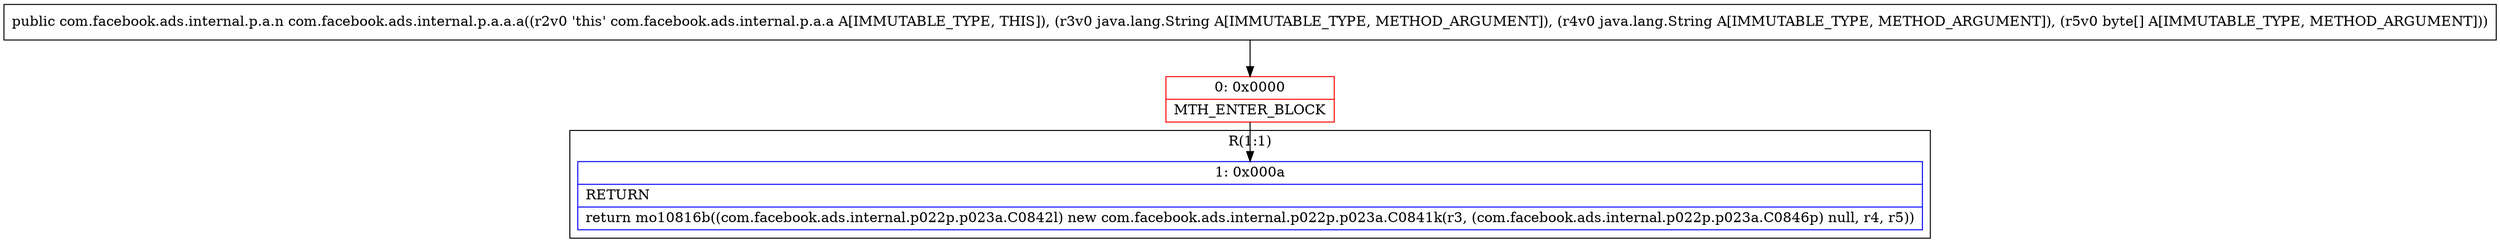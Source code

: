 digraph "CFG forcom.facebook.ads.internal.p.a.a.a(Ljava\/lang\/String;Ljava\/lang\/String;[B)Lcom\/facebook\/ads\/internal\/p\/a\/n;" {
subgraph cluster_Region_288579016 {
label = "R(1:1)";
node [shape=record,color=blue];
Node_1 [shape=record,label="{1\:\ 0x000a|RETURN\l|return mo10816b((com.facebook.ads.internal.p022p.p023a.C0842l) new com.facebook.ads.internal.p022p.p023a.C0841k(r3, (com.facebook.ads.internal.p022p.p023a.C0846p) null, r4, r5))\l}"];
}
Node_0 [shape=record,color=red,label="{0\:\ 0x0000|MTH_ENTER_BLOCK\l}"];
MethodNode[shape=record,label="{public com.facebook.ads.internal.p.a.n com.facebook.ads.internal.p.a.a.a((r2v0 'this' com.facebook.ads.internal.p.a.a A[IMMUTABLE_TYPE, THIS]), (r3v0 java.lang.String A[IMMUTABLE_TYPE, METHOD_ARGUMENT]), (r4v0 java.lang.String A[IMMUTABLE_TYPE, METHOD_ARGUMENT]), (r5v0 byte[] A[IMMUTABLE_TYPE, METHOD_ARGUMENT])) }"];
MethodNode -> Node_0;
Node_0 -> Node_1;
}

